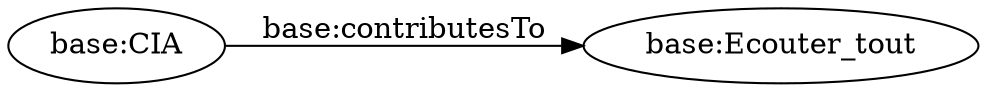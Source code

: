 digraph ar2dtool_diagram { 
rankdir=LR;
size="1501"
	"base:CIA" -> "base:Ecouter_tout" [ label = "base:contributesTo" ];

}
